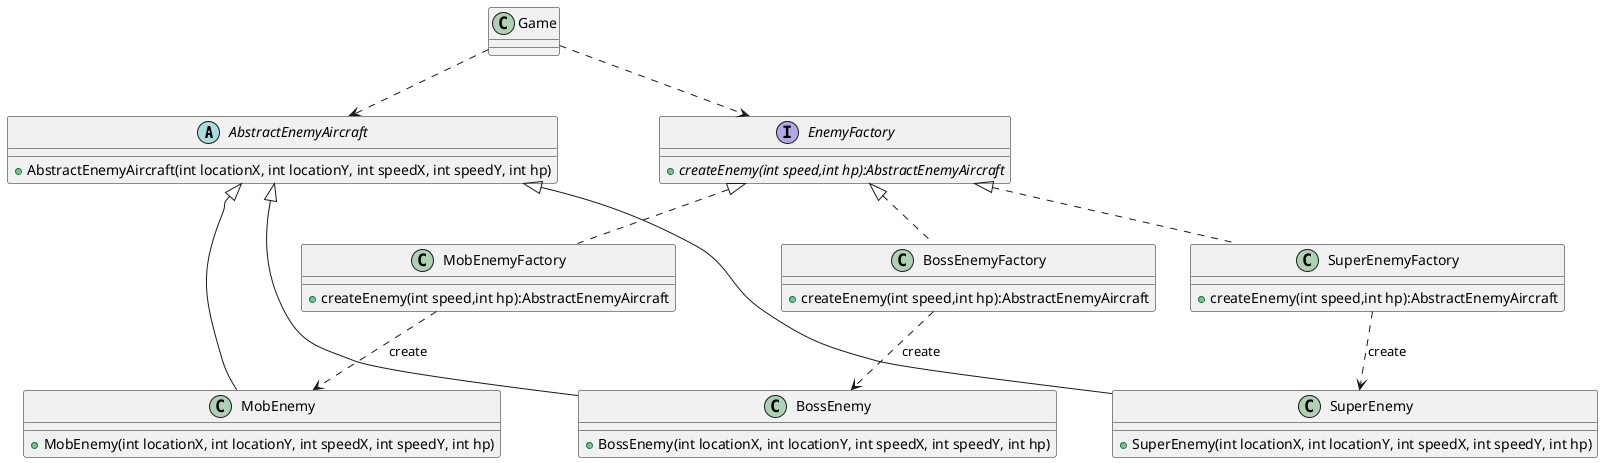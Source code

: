 @startuml
'https://plantuml.com/sequence-diagram

abstract class AbstractEnemyAircraft {
    + AbstractEnemyAircraft(int locationX, int locationY, int speedX, int speedY, int hp)
}


class MobEnemy {
'普通敌机类
    + MobEnemy(int locationX, int locationY, int speedX, int speedY, int hp)
}

class SuperEnemy {
'精英敌机类
    + SuperEnemy(int locationX, int locationY, int speedX, int speedY, int hp)
}

class BossEnemy {
'boss敌机类
    + BossEnemy(int locationX, int locationY, int speedX, int speedY, int hp)
}



interface EnemyFactory{
    + {abstract} createEnemy(int speed,int hp):AbstractEnemyAircraft
}
class MobEnemyFactory {
    + createEnemy(int speed,int hp):AbstractEnemyAircraft
}
class SuperEnemyFactory {
    + createEnemy(int speed,int hp):AbstractEnemyAircraft
}
class BossEnemyFactory {
    + createEnemy(int speed,int hp):AbstractEnemyAircraft
}

EnemyFactory<|.. MobEnemyFactory
EnemyFactory<|.. SuperEnemyFactory
EnemyFactory<|.. BossEnemyFactory
AbstractEnemyAircraft <|-- MobEnemy
AbstractEnemyAircraft <|-- SuperEnemy
AbstractEnemyAircraft <|-- BossEnemy


MobEnemyFactory ..> MobEnemy:"«create»"
SuperEnemyFactory ..> SuperEnemy:"«create»"
BossEnemyFactory ..> BossEnemy:"«create»"
Game ..> EnemyFactory
Game ..> AbstractEnemyAircraft

@enduml
